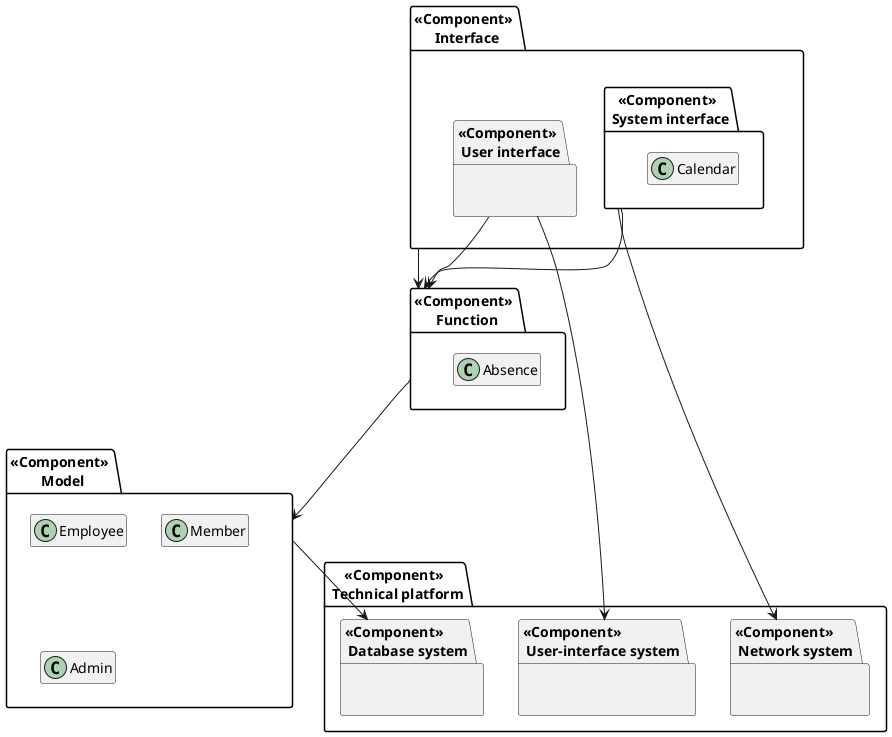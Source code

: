@startuml component_diagram
top to bottom direction
hide empty methods
hide empty members

package "<<Component>> \n Interface" {
    package "<<Component>> \n System interface"{
     class Calendar {}

    }
    package "<<Component>> \n User interface"{
       

    }

}

package "<<Component>> \n Function" {
    class Absence {}
    

}
package "<<Component>> \n Model" {
    class Employee {}

    class Member {}

    class Admin {}


}

package "<<Component>> \n Technical platform"{
    package "<<Component>> \n Database system"{

    }

    package "<<Component>> \n User-interface system"{

    }

    package "<<Component>> \n Network system"{

    }




}

"<<Component>> \n Model" --> "<<Component>> \n Database system"
"<<Component>> \n System interface" --> "<<Component>> \n Function"
"<<Component>> \n System interface" --> "<<Component>> \n Network system"

"<<Component>> \n User interface" --> "<<Component>> \n User-interface system"
"<<Component>> \n User interface" --> "<<Component>> \n Function"


"<<Component>> \n Interface" --> "<<Component>> \n Function"

"<<Component>> \n Function" --> "<<Component>> \n Model"



@enduml